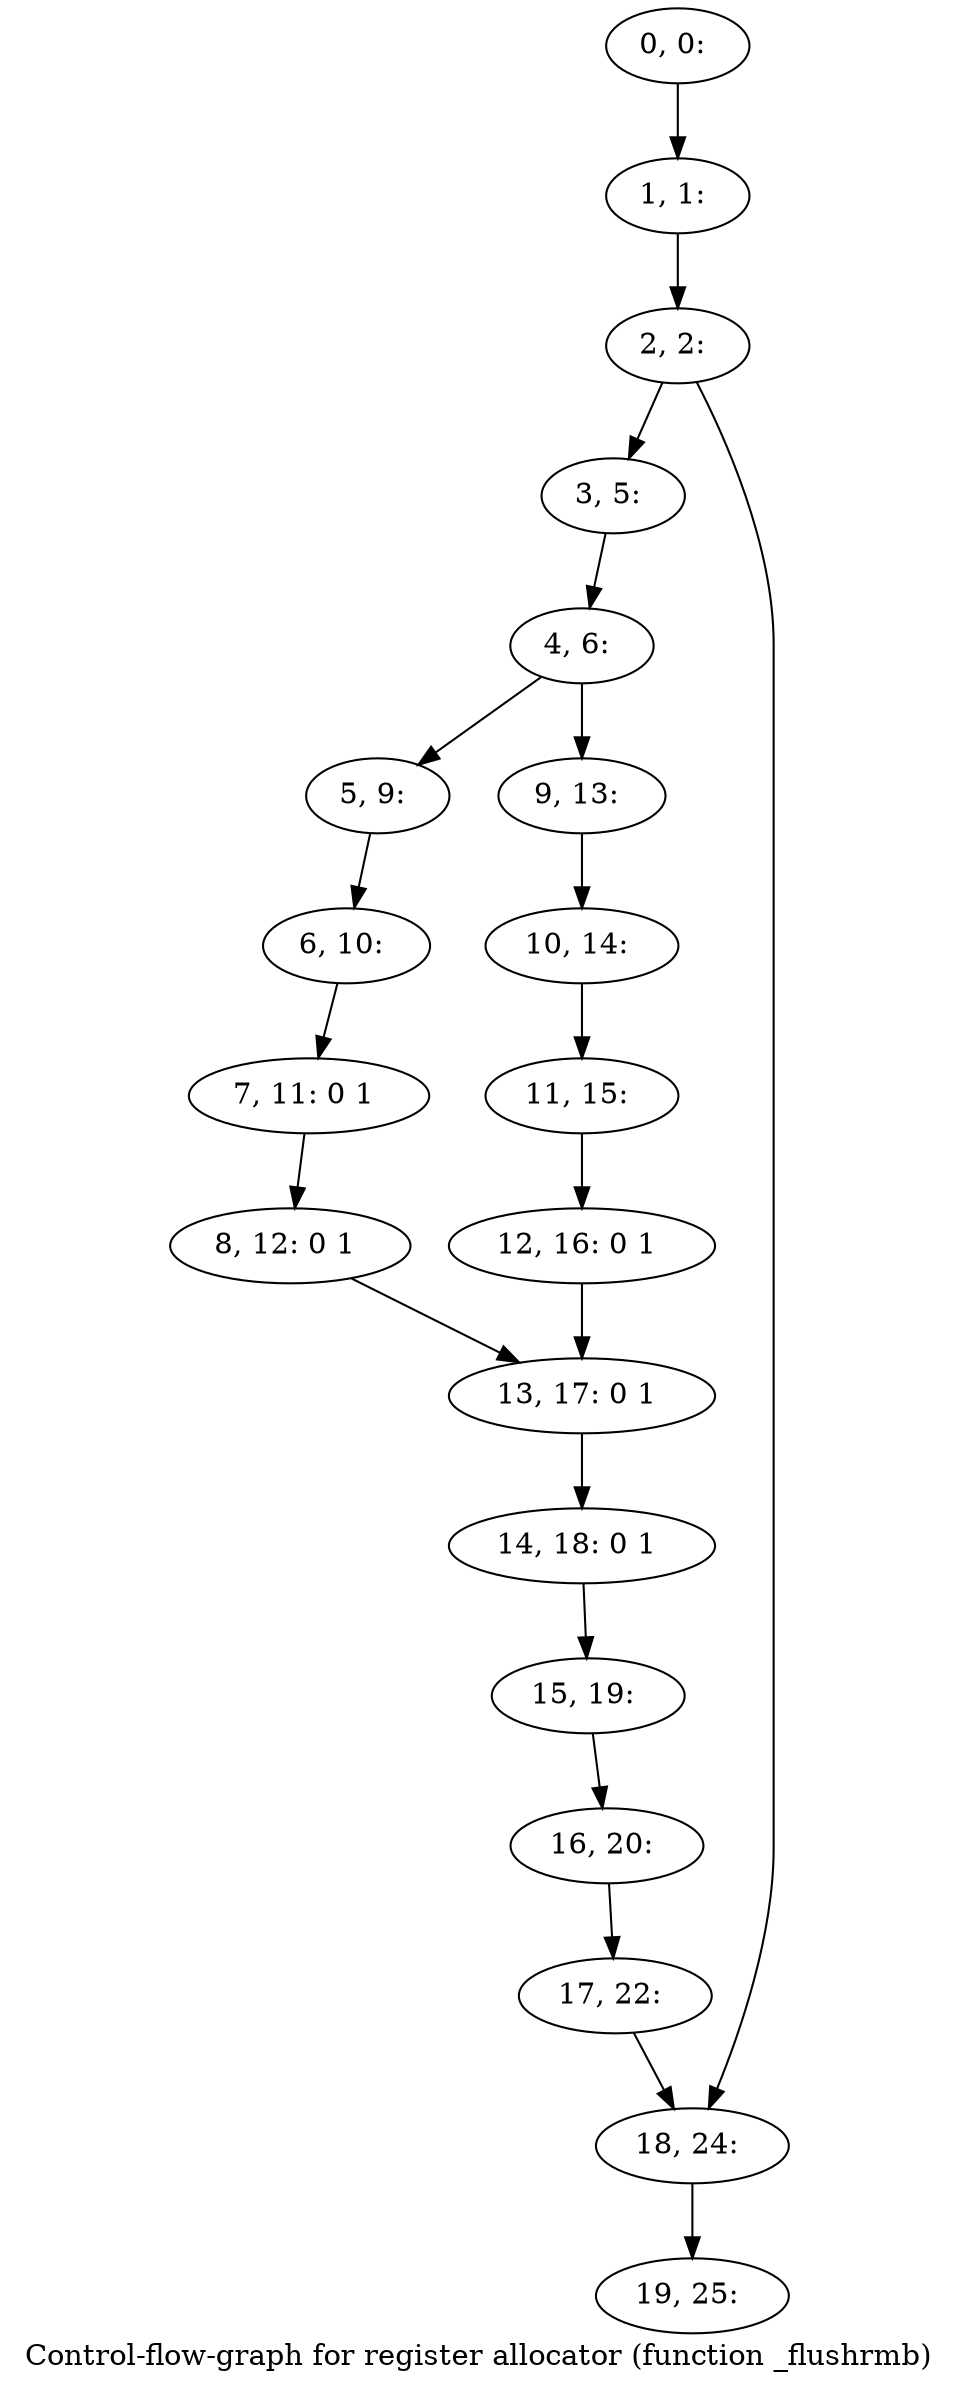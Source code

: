 digraph G {
graph [label="Control-flow-graph for register allocator (function _flushrmb)"]
0[label="0, 0: "];
1[label="1, 1: "];
2[label="2, 2: "];
3[label="3, 5: "];
4[label="4, 6: "];
5[label="5, 9: "];
6[label="6, 10: "];
7[label="7, 11: 0 1 "];
8[label="8, 12: 0 1 "];
9[label="9, 13: "];
10[label="10, 14: "];
11[label="11, 15: "];
12[label="12, 16: 0 1 "];
13[label="13, 17: 0 1 "];
14[label="14, 18: 0 1 "];
15[label="15, 19: "];
16[label="16, 20: "];
17[label="17, 22: "];
18[label="18, 24: "];
19[label="19, 25: "];
0->1 ;
1->2 ;
2->3 ;
2->18 ;
3->4 ;
4->5 ;
4->9 ;
5->6 ;
6->7 ;
7->8 ;
8->13 ;
9->10 ;
10->11 ;
11->12 ;
12->13 ;
13->14 ;
14->15 ;
15->16 ;
16->17 ;
17->18 ;
18->19 ;
}
